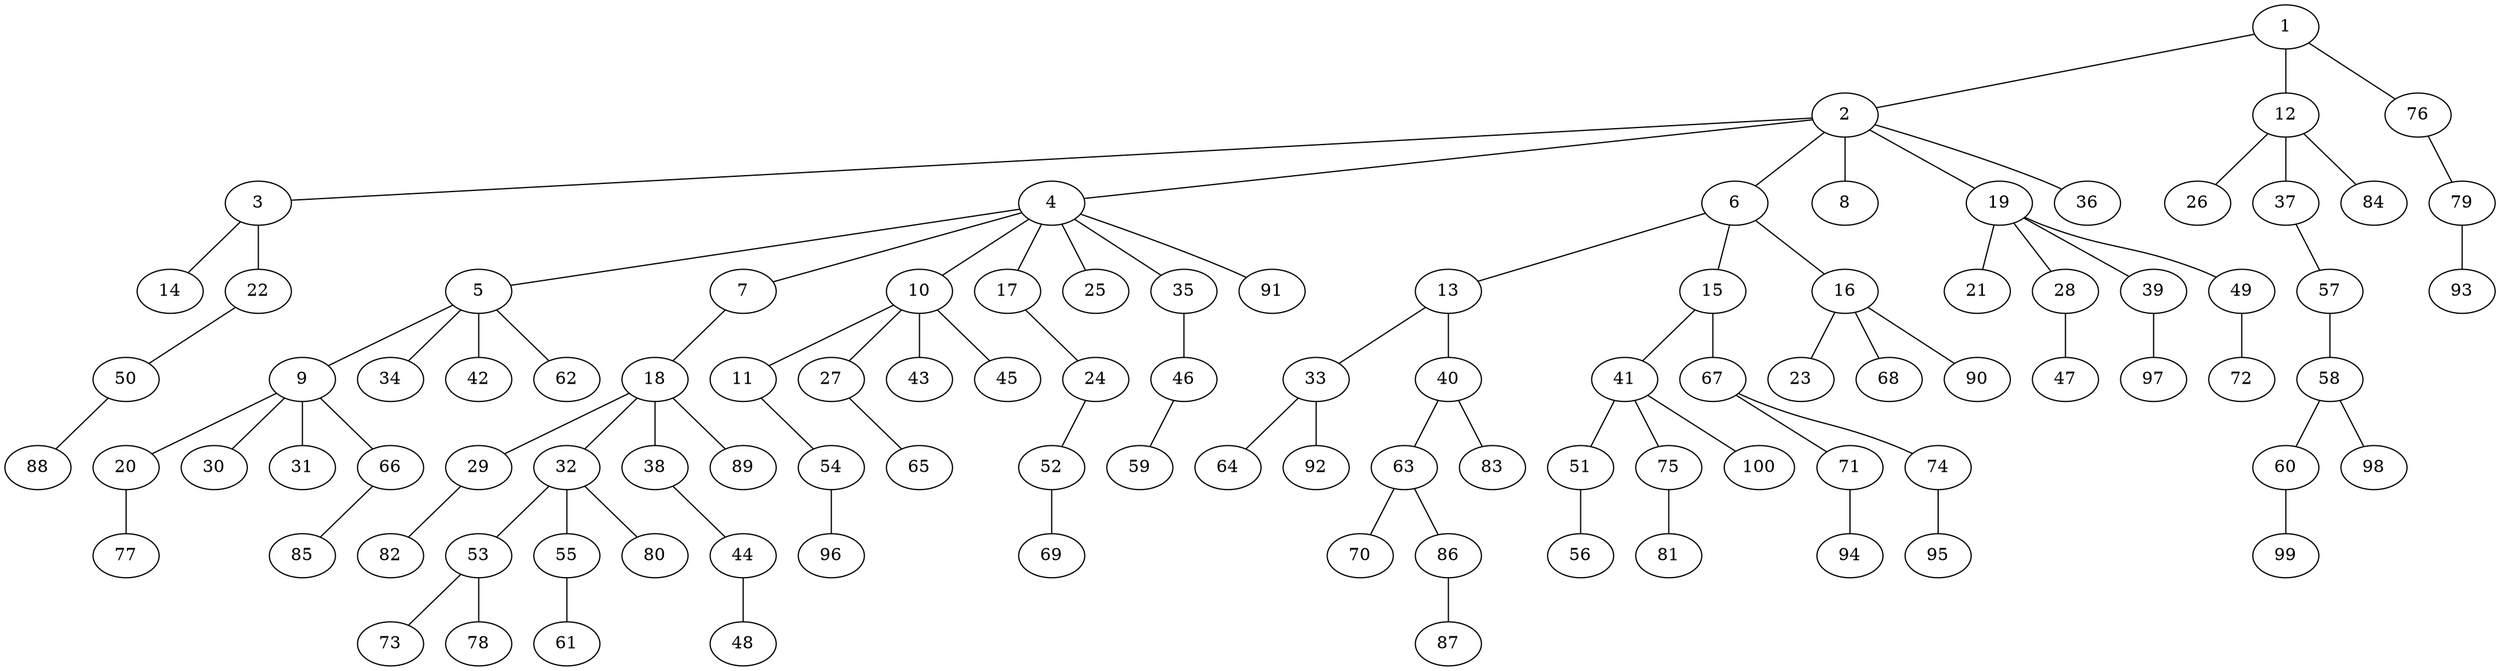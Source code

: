 graph graphname {1--2
1--12
1--76
2--3
2--4
2--6
2--8
2--19
2--36
3--14
3--22
4--5
4--7
4--10
4--17
4--25
4--35
4--91
5--9
5--34
5--42
5--62
6--13
6--15
6--16
7--18
9--20
9--30
9--31
9--66
10--11
10--27
10--43
10--45
11--54
12--26
12--37
12--84
13--33
13--40
15--41
15--67
16--23
16--68
16--90
17--24
18--29
18--32
18--38
18--89
19--21
19--28
19--39
19--49
20--77
22--50
24--52
27--65
28--47
29--82
32--53
32--55
32--80
33--64
33--92
35--46
37--57
38--44
39--97
40--63
40--83
41--51
41--75
41--100
44--48
46--59
49--72
50--88
51--56
52--69
53--73
53--78
54--96
55--61
57--58
58--60
58--98
60--99
63--70
63--86
66--85
67--71
67--74
71--94
74--95
75--81
76--79
79--93
86--87
}
